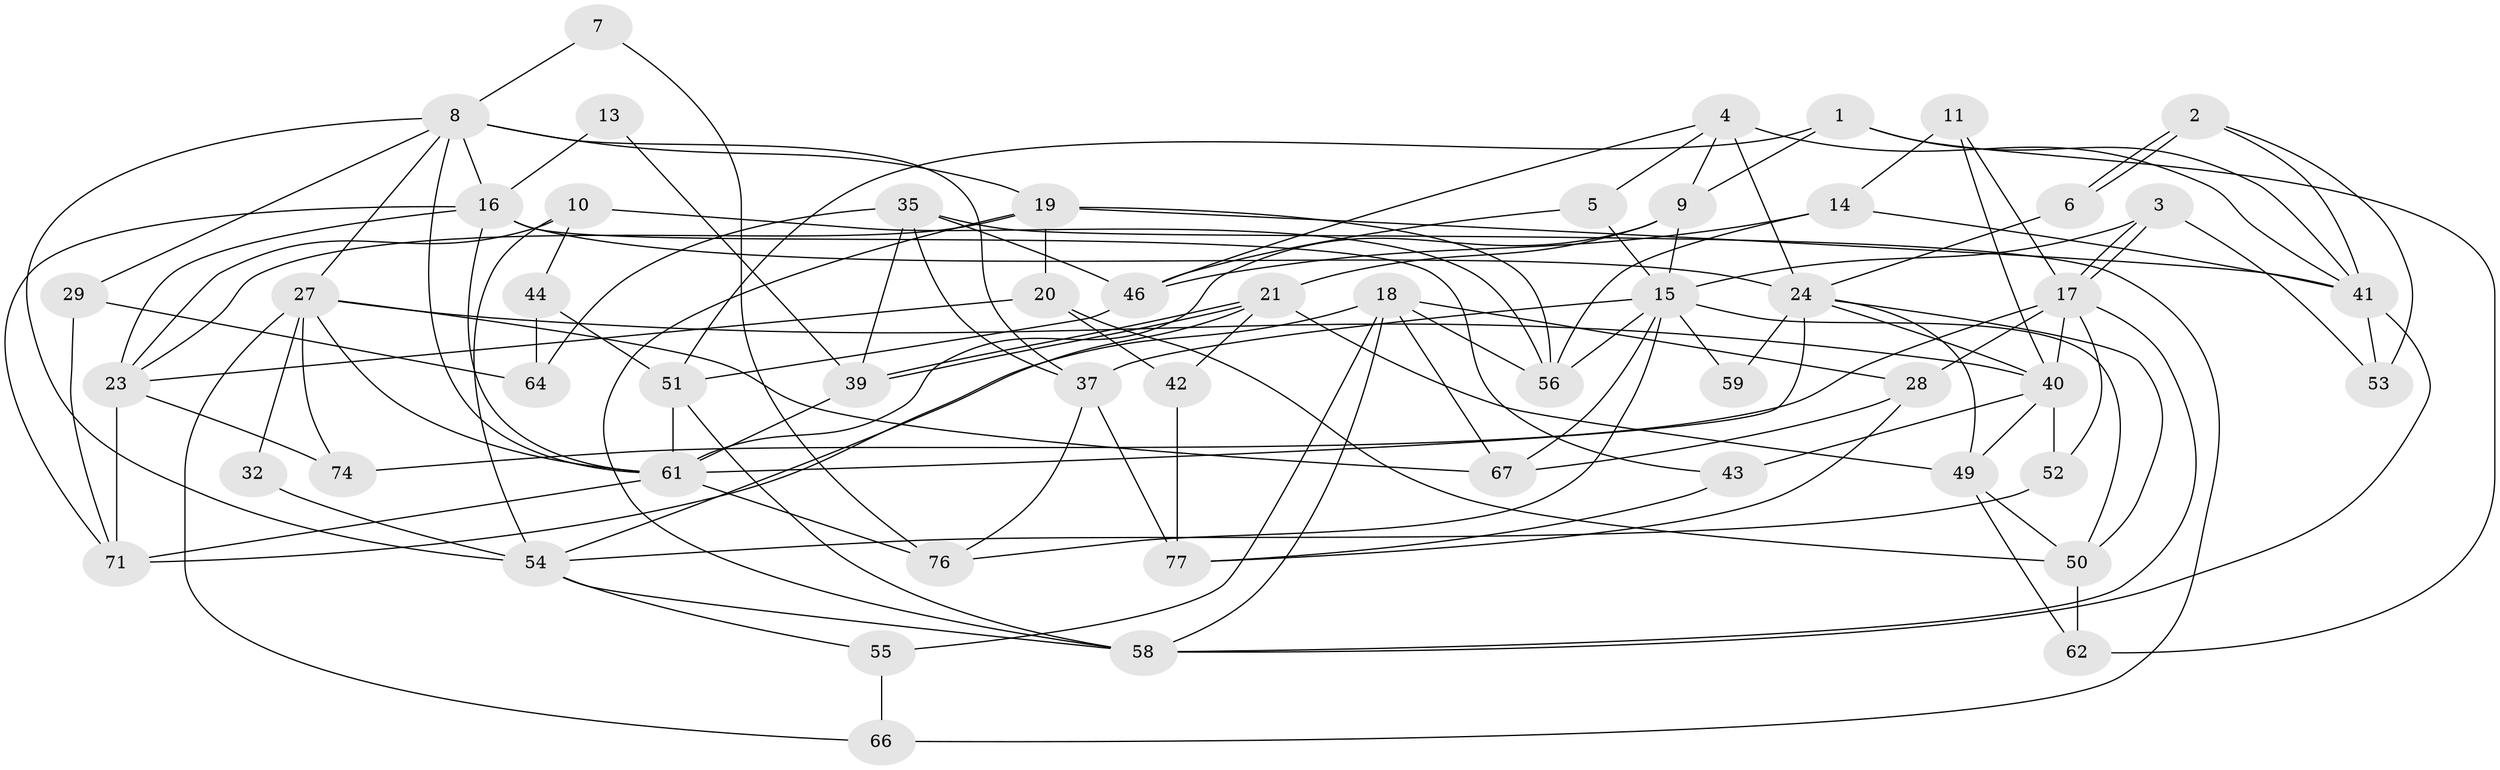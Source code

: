 // Generated by graph-tools (version 1.1) at 2025/23/03/03/25 07:23:58]
// undirected, 54 vertices, 126 edges
graph export_dot {
graph [start="1"]
  node [color=gray90,style=filled];
  1 [super="+72"];
  2;
  3 [super="+65"];
  4 [super="+26"];
  5;
  6;
  7;
  8 [super="+22"];
  9 [super="+33"];
  10;
  11 [super="+12"];
  13;
  14;
  15 [super="+31"];
  16 [super="+38"];
  17 [super="+69"];
  18 [super="+30"];
  19 [super="+48"];
  20;
  21 [super="+36"];
  23;
  24 [super="+25"];
  27 [super="+34"];
  28 [super="+68"];
  29;
  32;
  35 [super="+45"];
  37 [super="+60"];
  39;
  40 [super="+57"];
  41 [super="+47"];
  42;
  43;
  44;
  46;
  49 [super="+70"];
  50;
  51 [super="+63"];
  52;
  53;
  54 [super="+78"];
  55;
  56;
  58 [super="+73"];
  59;
  61 [super="+75"];
  62;
  64;
  66;
  67;
  71;
  74;
  76;
  77;
  1 -- 9;
  1 -- 62;
  1 -- 41;
  1 -- 51;
  2 -- 6;
  2 -- 6;
  2 -- 41;
  2 -- 53;
  3 -- 17;
  3 -- 17;
  3 -- 53;
  3 -- 15;
  4 -- 9;
  4 -- 5;
  4 -- 24 [weight=2];
  4 -- 41;
  4 -- 46;
  5 -- 46;
  5 -- 15;
  6 -- 24;
  7 -- 76;
  7 -- 8;
  8 -- 27;
  8 -- 37;
  8 -- 16;
  8 -- 19;
  8 -- 54;
  8 -- 29;
  8 -- 61;
  9 -- 61;
  9 -- 15;
  9 -- 21;
  10 -- 44;
  10 -- 23;
  10 -- 56;
  10 -- 54;
  11 -- 14;
  11 -- 40;
  11 -- 17;
  13 -- 16;
  13 -- 39;
  14 -- 46;
  14 -- 56;
  14 -- 41;
  15 -- 50;
  15 -- 56 [weight=2];
  15 -- 76;
  15 -- 67;
  15 -- 59;
  15 -- 37;
  16 -- 61;
  16 -- 24;
  16 -- 43;
  16 -- 71;
  16 -- 23;
  17 -- 52;
  17 -- 40;
  17 -- 58;
  17 -- 74;
  17 -- 28;
  18 -- 28 [weight=2];
  18 -- 67;
  18 -- 55;
  18 -- 56;
  18 -- 71;
  18 -- 58;
  19 -- 23;
  19 -- 41;
  19 -- 56;
  19 -- 58;
  19 -- 20;
  20 -- 42;
  20 -- 23;
  20 -- 50;
  21 -- 54;
  21 -- 39;
  21 -- 39;
  21 -- 42;
  21 -- 49 [weight=2];
  23 -- 71;
  23 -- 74;
  24 -- 49;
  24 -- 50;
  24 -- 59;
  24 -- 61;
  24 -- 40;
  27 -- 67;
  27 -- 61;
  27 -- 74;
  27 -- 32;
  27 -- 40;
  27 -- 66;
  28 -- 77;
  28 -- 67;
  29 -- 71;
  29 -- 64;
  32 -- 54;
  35 -- 66;
  35 -- 64;
  35 -- 37;
  35 -- 39;
  35 -- 46;
  37 -- 77;
  37 -- 76;
  39 -- 61;
  40 -- 43;
  40 -- 52;
  40 -- 49;
  41 -- 58;
  41 -- 53;
  42 -- 77;
  43 -- 77;
  44 -- 51;
  44 -- 64;
  46 -- 51;
  49 -- 50;
  49 -- 62;
  50 -- 62;
  51 -- 61 [weight=3];
  51 -- 58;
  52 -- 54;
  54 -- 55;
  54 -- 58;
  55 -- 66;
  61 -- 71;
  61 -- 76;
}

